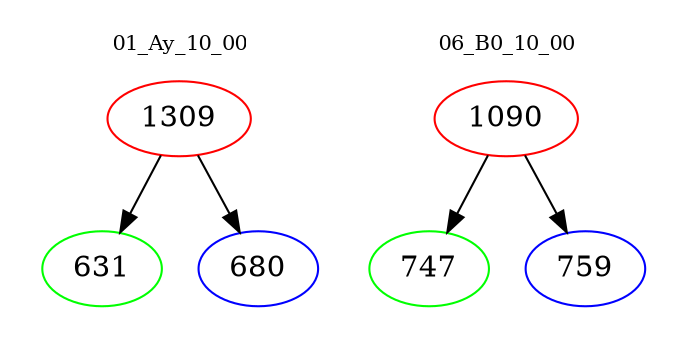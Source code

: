 digraph{
subgraph cluster_0 {
color = white
label = "01_Ay_10_00";
fontsize=10;
T0_1309 [label="1309", color="red"]
T0_1309 -> T0_631 [color="black"]
T0_631 [label="631", color="green"]
T0_1309 -> T0_680 [color="black"]
T0_680 [label="680", color="blue"]
}
subgraph cluster_1 {
color = white
label = "06_B0_10_00";
fontsize=10;
T1_1090 [label="1090", color="red"]
T1_1090 -> T1_747 [color="black"]
T1_747 [label="747", color="green"]
T1_1090 -> T1_759 [color="black"]
T1_759 [label="759", color="blue"]
}
}
